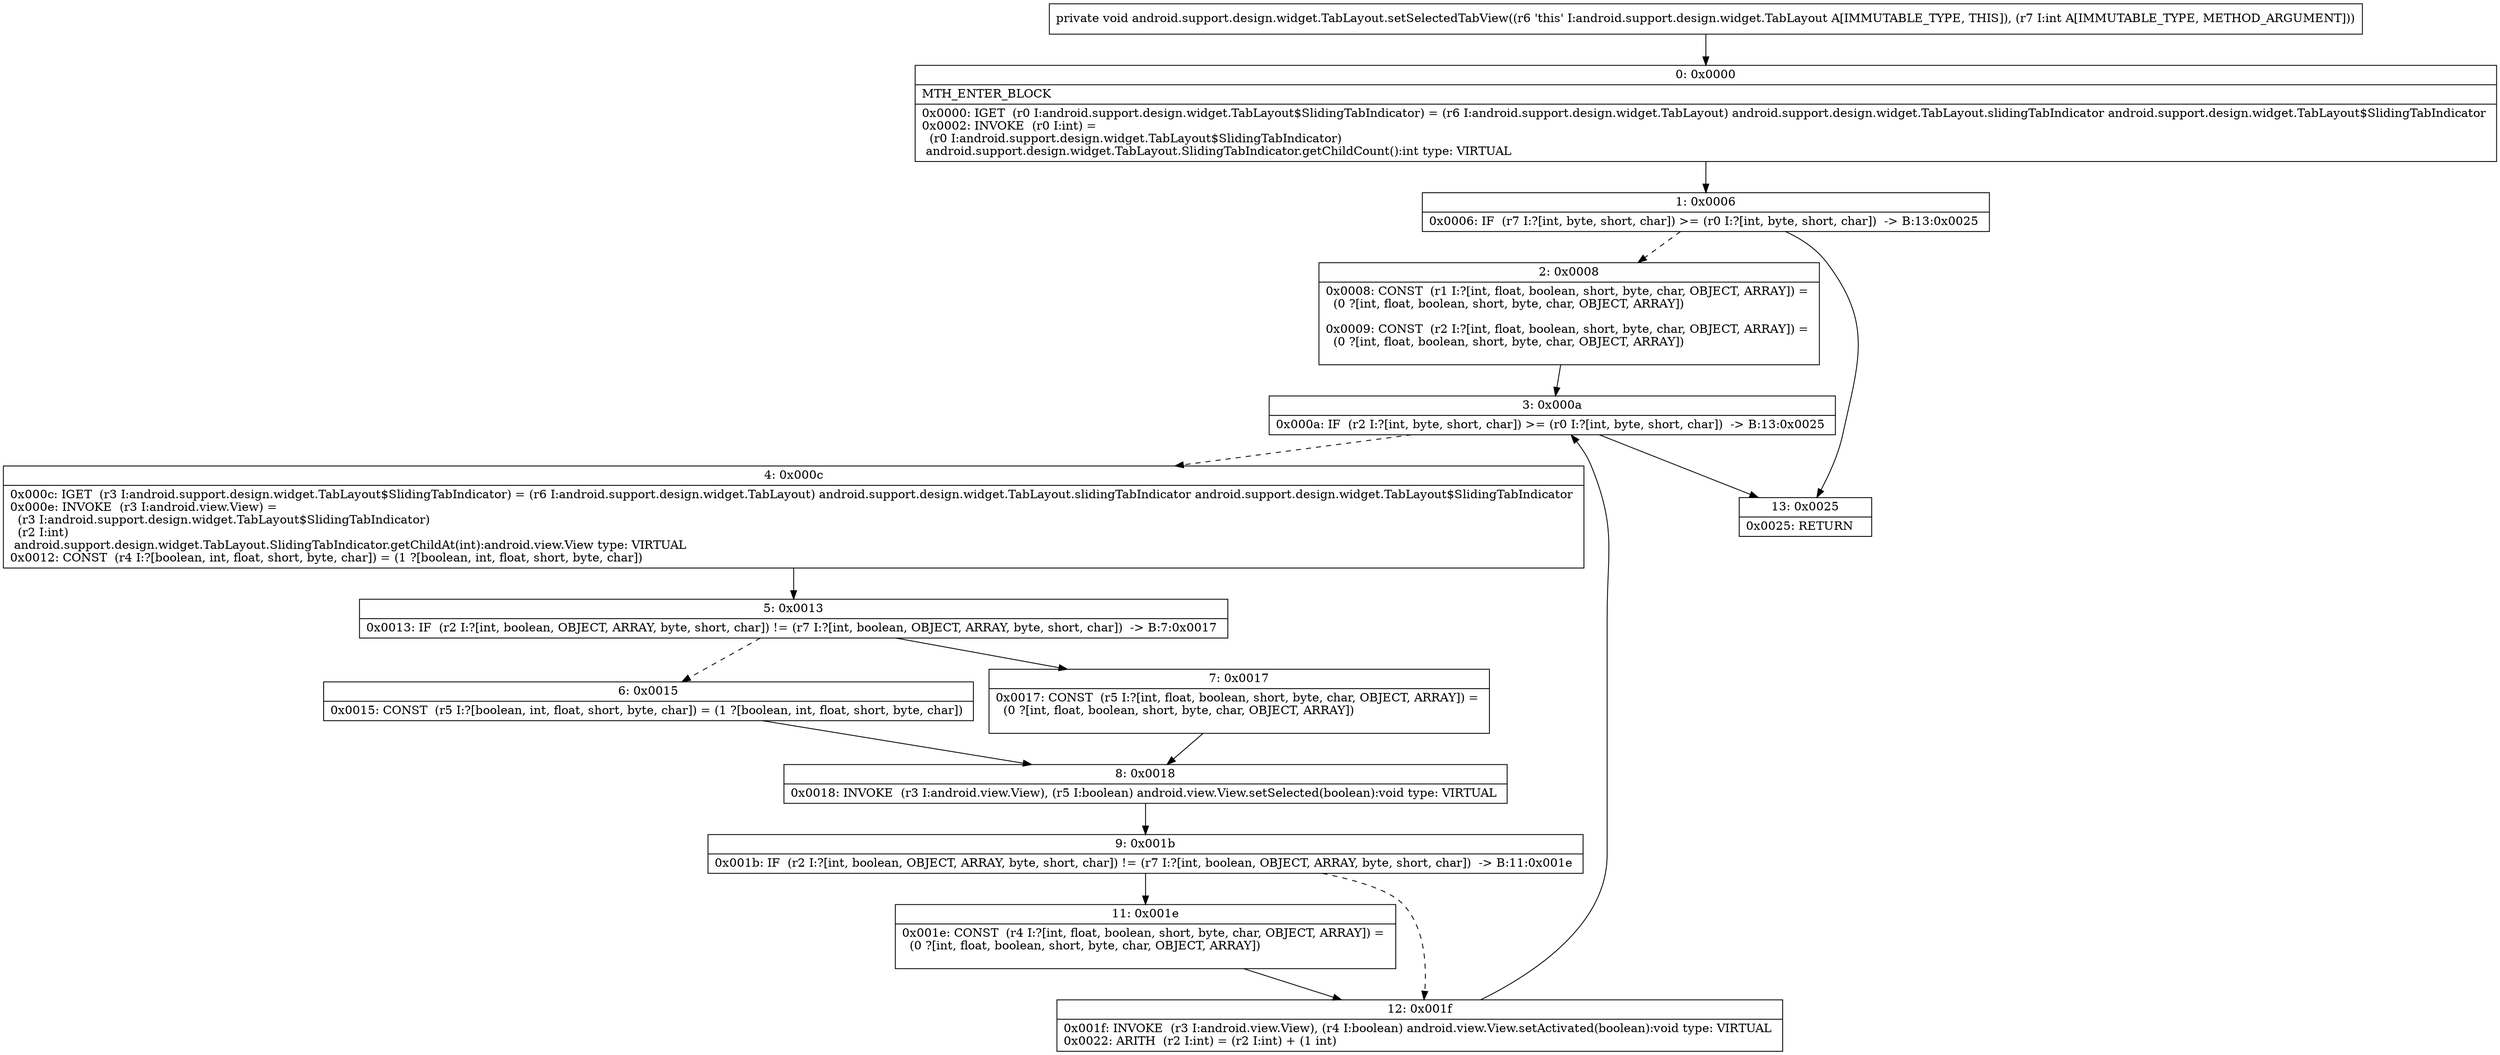 digraph "CFG forandroid.support.design.widget.TabLayout.setSelectedTabView(I)V" {
Node_0 [shape=record,label="{0\:\ 0x0000|MTH_ENTER_BLOCK\l|0x0000: IGET  (r0 I:android.support.design.widget.TabLayout$SlidingTabIndicator) = (r6 I:android.support.design.widget.TabLayout) android.support.design.widget.TabLayout.slidingTabIndicator android.support.design.widget.TabLayout$SlidingTabIndicator \l0x0002: INVOKE  (r0 I:int) = \l  (r0 I:android.support.design.widget.TabLayout$SlidingTabIndicator)\l android.support.design.widget.TabLayout.SlidingTabIndicator.getChildCount():int type: VIRTUAL \l}"];
Node_1 [shape=record,label="{1\:\ 0x0006|0x0006: IF  (r7 I:?[int, byte, short, char]) \>= (r0 I:?[int, byte, short, char])  \-\> B:13:0x0025 \l}"];
Node_2 [shape=record,label="{2\:\ 0x0008|0x0008: CONST  (r1 I:?[int, float, boolean, short, byte, char, OBJECT, ARRAY]) = \l  (0 ?[int, float, boolean, short, byte, char, OBJECT, ARRAY])\l \l0x0009: CONST  (r2 I:?[int, float, boolean, short, byte, char, OBJECT, ARRAY]) = \l  (0 ?[int, float, boolean, short, byte, char, OBJECT, ARRAY])\l \l}"];
Node_3 [shape=record,label="{3\:\ 0x000a|0x000a: IF  (r2 I:?[int, byte, short, char]) \>= (r0 I:?[int, byte, short, char])  \-\> B:13:0x0025 \l}"];
Node_4 [shape=record,label="{4\:\ 0x000c|0x000c: IGET  (r3 I:android.support.design.widget.TabLayout$SlidingTabIndicator) = (r6 I:android.support.design.widget.TabLayout) android.support.design.widget.TabLayout.slidingTabIndicator android.support.design.widget.TabLayout$SlidingTabIndicator \l0x000e: INVOKE  (r3 I:android.view.View) = \l  (r3 I:android.support.design.widget.TabLayout$SlidingTabIndicator)\l  (r2 I:int)\l android.support.design.widget.TabLayout.SlidingTabIndicator.getChildAt(int):android.view.View type: VIRTUAL \l0x0012: CONST  (r4 I:?[boolean, int, float, short, byte, char]) = (1 ?[boolean, int, float, short, byte, char]) \l}"];
Node_5 [shape=record,label="{5\:\ 0x0013|0x0013: IF  (r2 I:?[int, boolean, OBJECT, ARRAY, byte, short, char]) != (r7 I:?[int, boolean, OBJECT, ARRAY, byte, short, char])  \-\> B:7:0x0017 \l}"];
Node_6 [shape=record,label="{6\:\ 0x0015|0x0015: CONST  (r5 I:?[boolean, int, float, short, byte, char]) = (1 ?[boolean, int, float, short, byte, char]) \l}"];
Node_7 [shape=record,label="{7\:\ 0x0017|0x0017: CONST  (r5 I:?[int, float, boolean, short, byte, char, OBJECT, ARRAY]) = \l  (0 ?[int, float, boolean, short, byte, char, OBJECT, ARRAY])\l \l}"];
Node_8 [shape=record,label="{8\:\ 0x0018|0x0018: INVOKE  (r3 I:android.view.View), (r5 I:boolean) android.view.View.setSelected(boolean):void type: VIRTUAL \l}"];
Node_9 [shape=record,label="{9\:\ 0x001b|0x001b: IF  (r2 I:?[int, boolean, OBJECT, ARRAY, byte, short, char]) != (r7 I:?[int, boolean, OBJECT, ARRAY, byte, short, char])  \-\> B:11:0x001e \l}"];
Node_11 [shape=record,label="{11\:\ 0x001e|0x001e: CONST  (r4 I:?[int, float, boolean, short, byte, char, OBJECT, ARRAY]) = \l  (0 ?[int, float, boolean, short, byte, char, OBJECT, ARRAY])\l \l}"];
Node_12 [shape=record,label="{12\:\ 0x001f|0x001f: INVOKE  (r3 I:android.view.View), (r4 I:boolean) android.view.View.setActivated(boolean):void type: VIRTUAL \l0x0022: ARITH  (r2 I:int) = (r2 I:int) + (1 int) \l}"];
Node_13 [shape=record,label="{13\:\ 0x0025|0x0025: RETURN   \l}"];
MethodNode[shape=record,label="{private void android.support.design.widget.TabLayout.setSelectedTabView((r6 'this' I:android.support.design.widget.TabLayout A[IMMUTABLE_TYPE, THIS]), (r7 I:int A[IMMUTABLE_TYPE, METHOD_ARGUMENT])) }"];
MethodNode -> Node_0;
Node_0 -> Node_1;
Node_1 -> Node_2[style=dashed];
Node_1 -> Node_13;
Node_2 -> Node_3;
Node_3 -> Node_4[style=dashed];
Node_3 -> Node_13;
Node_4 -> Node_5;
Node_5 -> Node_6[style=dashed];
Node_5 -> Node_7;
Node_6 -> Node_8;
Node_7 -> Node_8;
Node_8 -> Node_9;
Node_9 -> Node_11;
Node_9 -> Node_12[style=dashed];
Node_11 -> Node_12;
Node_12 -> Node_3;
}

